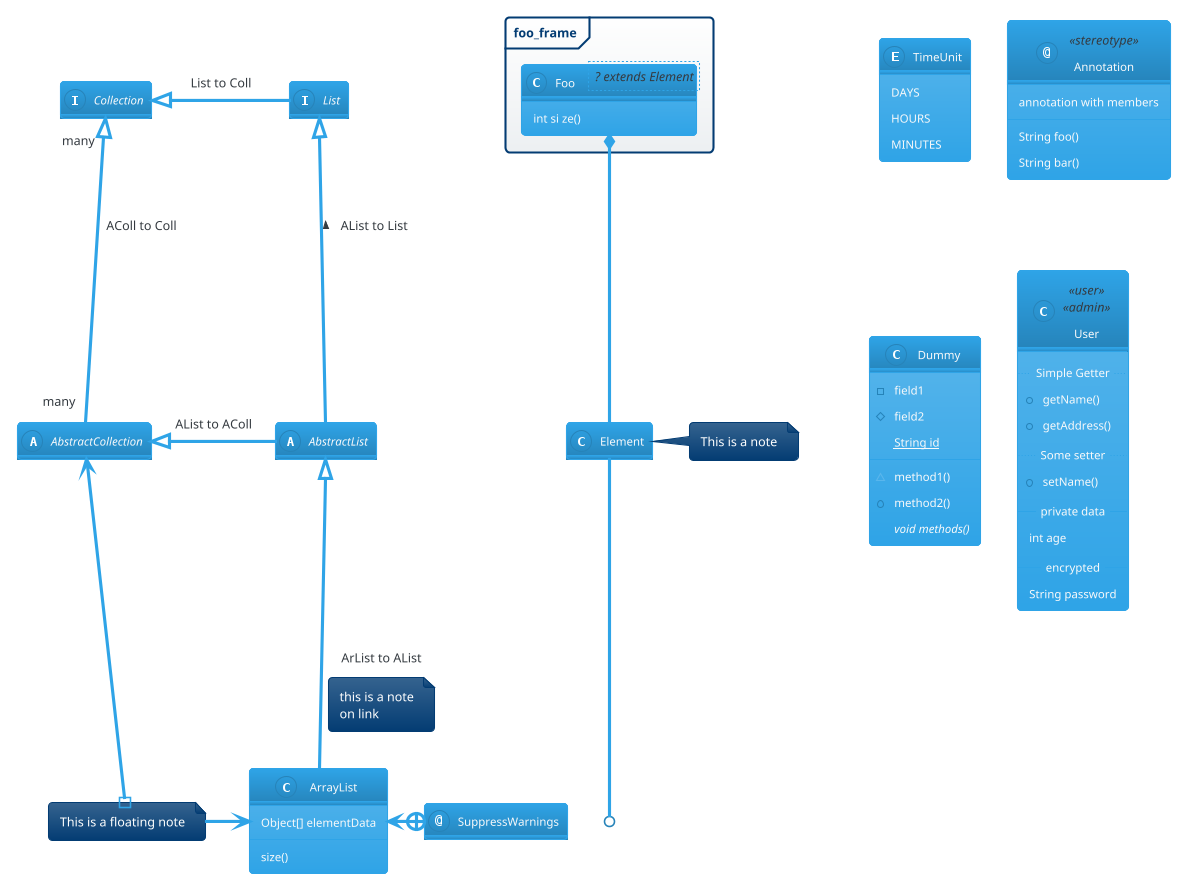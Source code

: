 ' Do not edit
' Theme Gallery
' autogenerated by script
'
@startuml
!theme cerulean
hide empty members
abstract class AbstractList
abstract AbstractCollection
interface List
interface Collection

List <|-- AbstractList : AList to List <
Collection "many" <|-- "many" AbstractCollection : AColl to Coll

Collection <|- List : List to Coll
AbstractCollection <|- AbstractList : AList to AColl
AbstractList <|-- ArrayList : ArList to AList
note on link: this is a note\non link

class ArrayList {
  Object[] elementData
  size()
}

enum TimeUnit {
  DAYS
  HOURS
  MINUTES
}

annotation SuppressWarnings
SuppressWarnings +-l-> ArrayList
annotation Annotation  <<stereotype>> {
  annotation with members
  String foo()
  String bar()
}

class Dummy {
 -field1
 #field2
 ~method1()
 +method2()
 {static} String id
 {abstract} void methods()
}

note "This is a floating note" as N1

N1 #-u-> AbstractCollection
N1 -r-> ArrayList

package foo_frame <<Frame>> {
  class Foo<? extends Element> {
    int si ze()
  }
}
Foo *-- Element
Element --() interface

note right of Foo::size
   This is a note
end note

note right of Element
   This is a note
end note

class User <<user>> <<admin>> {
  .. Simple Getter ..
  + getName()
  + getAddress()
  .. Some setter ..
  + setName()
  __ private data __
  int age
  -- encrypted --
  String password
}
@enduml
